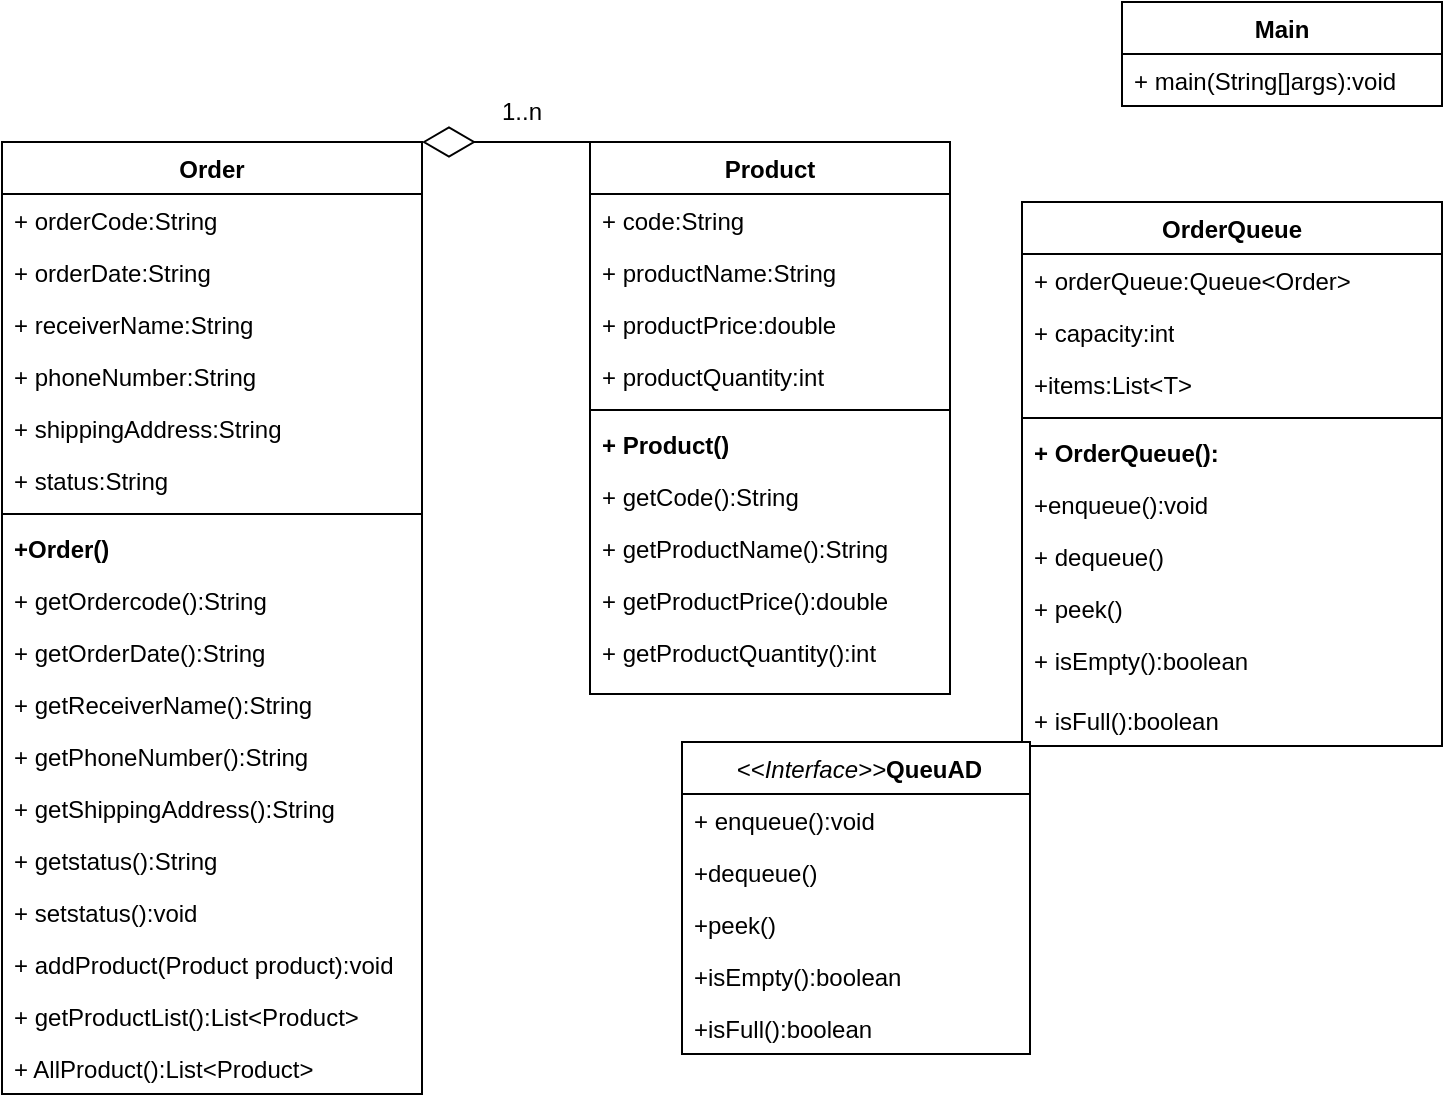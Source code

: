 <mxfile version="22.1.8" type="github">
  <diagram name="Trang-1" id="YmEPMzQXIAMVqNSswdc6">
    <mxGraphModel dx="1050" dy="522" grid="1" gridSize="10" guides="1" tooltips="1" connect="1" arrows="1" fold="1" page="1" pageScale="1" pageWidth="827" pageHeight="1169" math="0" shadow="0">
      <root>
        <mxCell id="0" />
        <mxCell id="1" parent="0" />
        <mxCell id="TkHoTOvifyRZc37jJzjb-2" value="Product" style="swimlane;fontStyle=1;align=center;verticalAlign=top;childLayout=stackLayout;horizontal=1;startSize=26;horizontalStack=0;resizeParent=1;resizeParentMax=0;resizeLast=0;collapsible=1;marginBottom=0;whiteSpace=wrap;html=1;" vertex="1" parent="1">
          <mxGeometry x="324" y="480" width="180" height="276" as="geometry" />
        </mxCell>
        <mxCell id="TkHoTOvifyRZc37jJzjb-3" value="+ code:String" style="text;strokeColor=none;fillColor=none;align=left;verticalAlign=top;spacingLeft=4;spacingRight=4;overflow=hidden;rotatable=0;points=[[0,0.5],[1,0.5]];portConstraint=eastwest;whiteSpace=wrap;html=1;" vertex="1" parent="TkHoTOvifyRZc37jJzjb-2">
          <mxGeometry y="26" width="180" height="26" as="geometry" />
        </mxCell>
        <mxCell id="TkHoTOvifyRZc37jJzjb-20" value="+ productName:String" style="text;strokeColor=none;fillColor=none;align=left;verticalAlign=top;spacingLeft=4;spacingRight=4;overflow=hidden;rotatable=0;points=[[0,0.5],[1,0.5]];portConstraint=eastwest;whiteSpace=wrap;html=1;" vertex="1" parent="TkHoTOvifyRZc37jJzjb-2">
          <mxGeometry y="52" width="180" height="26" as="geometry" />
        </mxCell>
        <mxCell id="TkHoTOvifyRZc37jJzjb-21" value="+ productPrice:double" style="text;strokeColor=none;fillColor=none;align=left;verticalAlign=top;spacingLeft=4;spacingRight=4;overflow=hidden;rotatable=0;points=[[0,0.5],[1,0.5]];portConstraint=eastwest;whiteSpace=wrap;html=1;" vertex="1" parent="TkHoTOvifyRZc37jJzjb-2">
          <mxGeometry y="78" width="180" height="26" as="geometry" />
        </mxCell>
        <mxCell id="TkHoTOvifyRZc37jJzjb-22" value="+ productQuantity:int" style="text;strokeColor=none;fillColor=none;align=left;verticalAlign=top;spacingLeft=4;spacingRight=4;overflow=hidden;rotatable=0;points=[[0,0.5],[1,0.5]];portConstraint=eastwest;whiteSpace=wrap;html=1;" vertex="1" parent="TkHoTOvifyRZc37jJzjb-2">
          <mxGeometry y="104" width="180" height="26" as="geometry" />
        </mxCell>
        <mxCell id="TkHoTOvifyRZc37jJzjb-4" value="" style="line;strokeWidth=1;fillColor=none;align=left;verticalAlign=middle;spacingTop=-1;spacingLeft=3;spacingRight=3;rotatable=0;labelPosition=right;points=[];portConstraint=eastwest;strokeColor=inherit;" vertex="1" parent="TkHoTOvifyRZc37jJzjb-2">
          <mxGeometry y="130" width="180" height="8" as="geometry" />
        </mxCell>
        <mxCell id="TkHoTOvifyRZc37jJzjb-65" value="&lt;b&gt;+ Product()&lt;/b&gt;" style="text;strokeColor=none;fillColor=none;align=left;verticalAlign=top;spacingLeft=4;spacingRight=4;overflow=hidden;rotatable=0;points=[[0,0.5],[1,0.5]];portConstraint=eastwest;whiteSpace=wrap;html=1;" vertex="1" parent="TkHoTOvifyRZc37jJzjb-2">
          <mxGeometry y="138" width="180" height="26" as="geometry" />
        </mxCell>
        <mxCell id="TkHoTOvifyRZc37jJzjb-5" value="+ getCode():String" style="text;strokeColor=none;fillColor=none;align=left;verticalAlign=top;spacingLeft=4;spacingRight=4;overflow=hidden;rotatable=0;points=[[0,0.5],[1,0.5]];portConstraint=eastwest;whiteSpace=wrap;html=1;" vertex="1" parent="TkHoTOvifyRZc37jJzjb-2">
          <mxGeometry y="164" width="180" height="26" as="geometry" />
        </mxCell>
        <mxCell id="TkHoTOvifyRZc37jJzjb-25" value="+ getProductName():String" style="text;strokeColor=none;fillColor=none;align=left;verticalAlign=top;spacingLeft=4;spacingRight=4;overflow=hidden;rotatable=0;points=[[0,0.5],[1,0.5]];portConstraint=eastwest;whiteSpace=wrap;html=1;" vertex="1" parent="TkHoTOvifyRZc37jJzjb-2">
          <mxGeometry y="190" width="180" height="26" as="geometry" />
        </mxCell>
        <mxCell id="TkHoTOvifyRZc37jJzjb-24" value="+ getProductPrice():double" style="text;strokeColor=none;fillColor=none;align=left;verticalAlign=top;spacingLeft=4;spacingRight=4;overflow=hidden;rotatable=0;points=[[0,0.5],[1,0.5]];portConstraint=eastwest;whiteSpace=wrap;html=1;" vertex="1" parent="TkHoTOvifyRZc37jJzjb-2">
          <mxGeometry y="216" width="180" height="26" as="geometry" />
        </mxCell>
        <mxCell id="TkHoTOvifyRZc37jJzjb-23" value="+ getProductQuantity():int" style="text;strokeColor=none;fillColor=none;align=left;verticalAlign=top;spacingLeft=4;spacingRight=4;overflow=hidden;rotatable=0;points=[[0,0.5],[1,0.5]];portConstraint=eastwest;whiteSpace=wrap;html=1;" vertex="1" parent="TkHoTOvifyRZc37jJzjb-2">
          <mxGeometry y="242" width="180" height="34" as="geometry" />
        </mxCell>
        <mxCell id="TkHoTOvifyRZc37jJzjb-6" value="Order" style="swimlane;fontStyle=1;align=center;verticalAlign=top;childLayout=stackLayout;horizontal=1;startSize=26;horizontalStack=0;resizeParent=1;resizeParentMax=0;resizeLast=0;collapsible=1;marginBottom=0;whiteSpace=wrap;html=1;" vertex="1" parent="1">
          <mxGeometry x="30" y="480" width="210" height="476" as="geometry" />
        </mxCell>
        <mxCell id="TkHoTOvifyRZc37jJzjb-7" value="+ orderCode:String" style="text;strokeColor=none;fillColor=none;align=left;verticalAlign=top;spacingLeft=4;spacingRight=4;overflow=hidden;rotatable=0;points=[[0,0.5],[1,0.5]];portConstraint=eastwest;whiteSpace=wrap;html=1;" vertex="1" parent="TkHoTOvifyRZc37jJzjb-6">
          <mxGeometry y="26" width="210" height="26" as="geometry" />
        </mxCell>
        <mxCell id="TkHoTOvifyRZc37jJzjb-29" value="+ orderDate:String" style="text;strokeColor=none;fillColor=none;align=left;verticalAlign=top;spacingLeft=4;spacingRight=4;overflow=hidden;rotatable=0;points=[[0,0.5],[1,0.5]];portConstraint=eastwest;whiteSpace=wrap;html=1;" vertex="1" parent="TkHoTOvifyRZc37jJzjb-6">
          <mxGeometry y="52" width="210" height="26" as="geometry" />
        </mxCell>
        <mxCell id="TkHoTOvifyRZc37jJzjb-28" value="+ receiverName:String" style="text;strokeColor=none;fillColor=none;align=left;verticalAlign=top;spacingLeft=4;spacingRight=4;overflow=hidden;rotatable=0;points=[[0,0.5],[1,0.5]];portConstraint=eastwest;whiteSpace=wrap;html=1;" vertex="1" parent="TkHoTOvifyRZc37jJzjb-6">
          <mxGeometry y="78" width="210" height="26" as="geometry" />
        </mxCell>
        <mxCell id="TkHoTOvifyRZc37jJzjb-30" value="+ phoneNumber:String" style="text;strokeColor=none;fillColor=none;align=left;verticalAlign=top;spacingLeft=4;spacingRight=4;overflow=hidden;rotatable=0;points=[[0,0.5],[1,0.5]];portConstraint=eastwest;whiteSpace=wrap;html=1;" vertex="1" parent="TkHoTOvifyRZc37jJzjb-6">
          <mxGeometry y="104" width="210" height="26" as="geometry" />
        </mxCell>
        <mxCell id="TkHoTOvifyRZc37jJzjb-31" value="+ shippingAddress:String" style="text;strokeColor=none;fillColor=none;align=left;verticalAlign=top;spacingLeft=4;spacingRight=4;overflow=hidden;rotatable=0;points=[[0,0.5],[1,0.5]];portConstraint=eastwest;whiteSpace=wrap;html=1;" vertex="1" parent="TkHoTOvifyRZc37jJzjb-6">
          <mxGeometry y="130" width="210" height="26" as="geometry" />
        </mxCell>
        <mxCell id="TkHoTOvifyRZc37jJzjb-32" value="+ status:String" style="text;strokeColor=none;fillColor=none;align=left;verticalAlign=top;spacingLeft=4;spacingRight=4;overflow=hidden;rotatable=0;points=[[0,0.5],[1,0.5]];portConstraint=eastwest;whiteSpace=wrap;html=1;" vertex="1" parent="TkHoTOvifyRZc37jJzjb-6">
          <mxGeometry y="156" width="210" height="26" as="geometry" />
        </mxCell>
        <mxCell id="TkHoTOvifyRZc37jJzjb-8" value="" style="line;strokeWidth=1;fillColor=none;align=left;verticalAlign=middle;spacingTop=-1;spacingLeft=3;spacingRight=3;rotatable=0;labelPosition=right;points=[];portConstraint=eastwest;strokeColor=inherit;" vertex="1" parent="TkHoTOvifyRZc37jJzjb-6">
          <mxGeometry y="182" width="210" height="8" as="geometry" />
        </mxCell>
        <mxCell id="TkHoTOvifyRZc37jJzjb-66" value="&lt;b&gt;+Order()&lt;/b&gt;" style="text;strokeColor=none;fillColor=none;align=left;verticalAlign=top;spacingLeft=4;spacingRight=4;overflow=hidden;rotatable=0;points=[[0,0.5],[1,0.5]];portConstraint=eastwest;whiteSpace=wrap;html=1;" vertex="1" parent="TkHoTOvifyRZc37jJzjb-6">
          <mxGeometry y="190" width="210" height="26" as="geometry" />
        </mxCell>
        <mxCell id="TkHoTOvifyRZc37jJzjb-9" value="+ getOrdercode():String" style="text;strokeColor=none;fillColor=none;align=left;verticalAlign=top;spacingLeft=4;spacingRight=4;overflow=hidden;rotatable=0;points=[[0,0.5],[1,0.5]];portConstraint=eastwest;whiteSpace=wrap;html=1;" vertex="1" parent="TkHoTOvifyRZc37jJzjb-6">
          <mxGeometry y="216" width="210" height="26" as="geometry" />
        </mxCell>
        <mxCell id="TkHoTOvifyRZc37jJzjb-33" value="+ getOrderDate():String" style="text;strokeColor=none;fillColor=none;align=left;verticalAlign=top;spacingLeft=4;spacingRight=4;overflow=hidden;rotatable=0;points=[[0,0.5],[1,0.5]];portConstraint=eastwest;whiteSpace=wrap;html=1;" vertex="1" parent="TkHoTOvifyRZc37jJzjb-6">
          <mxGeometry y="242" width="210" height="26" as="geometry" />
        </mxCell>
        <mxCell id="TkHoTOvifyRZc37jJzjb-35" value="+ getReceiverName():String" style="text;strokeColor=none;fillColor=none;align=left;verticalAlign=top;spacingLeft=4;spacingRight=4;overflow=hidden;rotatable=0;points=[[0,0.5],[1,0.5]];portConstraint=eastwest;whiteSpace=wrap;html=1;" vertex="1" parent="TkHoTOvifyRZc37jJzjb-6">
          <mxGeometry y="268" width="210" height="26" as="geometry" />
        </mxCell>
        <mxCell id="TkHoTOvifyRZc37jJzjb-36" value="+ getPhoneNumber():String" style="text;strokeColor=none;fillColor=none;align=left;verticalAlign=top;spacingLeft=4;spacingRight=4;overflow=hidden;rotatable=0;points=[[0,0.5],[1,0.5]];portConstraint=eastwest;whiteSpace=wrap;html=1;" vertex="1" parent="TkHoTOvifyRZc37jJzjb-6">
          <mxGeometry y="294" width="210" height="26" as="geometry" />
        </mxCell>
        <mxCell id="TkHoTOvifyRZc37jJzjb-34" value="+ getShippingAddress():String" style="text;strokeColor=none;fillColor=none;align=left;verticalAlign=top;spacingLeft=4;spacingRight=4;overflow=hidden;rotatable=0;points=[[0,0.5],[1,0.5]];portConstraint=eastwest;whiteSpace=wrap;html=1;" vertex="1" parent="TkHoTOvifyRZc37jJzjb-6">
          <mxGeometry y="320" width="210" height="26" as="geometry" />
        </mxCell>
        <mxCell id="TkHoTOvifyRZc37jJzjb-37" value="+ getstatus():String" style="text;strokeColor=none;fillColor=none;align=left;verticalAlign=top;spacingLeft=4;spacingRight=4;overflow=hidden;rotatable=0;points=[[0,0.5],[1,0.5]];portConstraint=eastwest;whiteSpace=wrap;html=1;" vertex="1" parent="TkHoTOvifyRZc37jJzjb-6">
          <mxGeometry y="346" width="210" height="26" as="geometry" />
        </mxCell>
        <mxCell id="TkHoTOvifyRZc37jJzjb-38" value="+ setstatus():void" style="text;strokeColor=none;fillColor=none;align=left;verticalAlign=top;spacingLeft=4;spacingRight=4;overflow=hidden;rotatable=0;points=[[0,0.5],[1,0.5]];portConstraint=eastwest;whiteSpace=wrap;html=1;" vertex="1" parent="TkHoTOvifyRZc37jJzjb-6">
          <mxGeometry y="372" width="210" height="26" as="geometry" />
        </mxCell>
        <mxCell id="TkHoTOvifyRZc37jJzjb-39" value="+ addProduct(Product product):void" style="text;strokeColor=none;fillColor=none;align=left;verticalAlign=top;spacingLeft=4;spacingRight=4;overflow=hidden;rotatable=0;points=[[0,0.5],[1,0.5]];portConstraint=eastwest;whiteSpace=wrap;html=1;" vertex="1" parent="TkHoTOvifyRZc37jJzjb-6">
          <mxGeometry y="398" width="210" height="26" as="geometry" />
        </mxCell>
        <mxCell id="TkHoTOvifyRZc37jJzjb-40" value="+ getProductList():List&amp;lt;Product&amp;gt;" style="text;strokeColor=none;fillColor=none;align=left;verticalAlign=top;spacingLeft=4;spacingRight=4;overflow=hidden;rotatable=0;points=[[0,0.5],[1,0.5]];portConstraint=eastwest;whiteSpace=wrap;html=1;" vertex="1" parent="TkHoTOvifyRZc37jJzjb-6">
          <mxGeometry y="424" width="210" height="26" as="geometry" />
        </mxCell>
        <mxCell id="TkHoTOvifyRZc37jJzjb-41" value="+ AllProduct():List&amp;lt;Product&amp;gt;" style="text;strokeColor=none;fillColor=none;align=left;verticalAlign=top;spacingLeft=4;spacingRight=4;overflow=hidden;rotatable=0;points=[[0,0.5],[1,0.5]];portConstraint=eastwest;whiteSpace=wrap;html=1;" vertex="1" parent="TkHoTOvifyRZc37jJzjb-6">
          <mxGeometry y="450" width="210" height="26" as="geometry" />
        </mxCell>
        <mxCell id="TkHoTOvifyRZc37jJzjb-10" value="OrderQueue" style="swimlane;fontStyle=1;align=center;verticalAlign=top;childLayout=stackLayout;horizontal=1;startSize=26;horizontalStack=0;resizeParent=1;resizeParentMax=0;resizeLast=0;collapsible=1;marginBottom=0;whiteSpace=wrap;html=1;" vertex="1" parent="1">
          <mxGeometry x="540" y="510" width="210" height="272" as="geometry" />
        </mxCell>
        <mxCell id="TkHoTOvifyRZc37jJzjb-11" value="+ orderQueue:Queue&amp;lt;Order&amp;gt;" style="text;strokeColor=none;fillColor=none;align=left;verticalAlign=top;spacingLeft=4;spacingRight=4;overflow=hidden;rotatable=0;points=[[0,0.5],[1,0.5]];portConstraint=eastwest;whiteSpace=wrap;html=1;" vertex="1" parent="TkHoTOvifyRZc37jJzjb-10">
          <mxGeometry y="26" width="210" height="26" as="geometry" />
        </mxCell>
        <mxCell id="TkHoTOvifyRZc37jJzjb-58" value="+ capacity:int" style="text;strokeColor=none;fillColor=none;align=left;verticalAlign=top;spacingLeft=4;spacingRight=4;overflow=hidden;rotatable=0;points=[[0,0.5],[1,0.5]];portConstraint=eastwest;whiteSpace=wrap;html=1;" vertex="1" parent="TkHoTOvifyRZc37jJzjb-10">
          <mxGeometry y="52" width="210" height="26" as="geometry" />
        </mxCell>
        <mxCell id="TkHoTOvifyRZc37jJzjb-59" value="+items:List&amp;lt;T&amp;gt;" style="text;strokeColor=none;fillColor=none;align=left;verticalAlign=top;spacingLeft=4;spacingRight=4;overflow=hidden;rotatable=0;points=[[0,0.5],[1,0.5]];portConstraint=eastwest;whiteSpace=wrap;html=1;" vertex="1" parent="TkHoTOvifyRZc37jJzjb-10">
          <mxGeometry y="78" width="210" height="26" as="geometry" />
        </mxCell>
        <mxCell id="TkHoTOvifyRZc37jJzjb-12" value="" style="line;strokeWidth=1;fillColor=none;align=left;verticalAlign=middle;spacingTop=-1;spacingLeft=3;spacingRight=3;rotatable=0;labelPosition=right;points=[];portConstraint=eastwest;strokeColor=inherit;" vertex="1" parent="TkHoTOvifyRZc37jJzjb-10">
          <mxGeometry y="104" width="210" height="8" as="geometry" />
        </mxCell>
        <mxCell id="TkHoTOvifyRZc37jJzjb-13" value="&lt;b&gt;+ OrderQueue():&lt;/b&gt;" style="text;strokeColor=none;fillColor=none;align=left;verticalAlign=top;spacingLeft=4;spacingRight=4;overflow=hidden;rotatable=0;points=[[0,0.5],[1,0.5]];portConstraint=eastwest;whiteSpace=wrap;html=1;" vertex="1" parent="TkHoTOvifyRZc37jJzjb-10">
          <mxGeometry y="112" width="210" height="26" as="geometry" />
        </mxCell>
        <mxCell id="TkHoTOvifyRZc37jJzjb-60" value="+enqueue():void" style="text;strokeColor=none;fillColor=none;align=left;verticalAlign=top;spacingLeft=4;spacingRight=4;overflow=hidden;rotatable=0;points=[[0,0.5],[1,0.5]];portConstraint=eastwest;whiteSpace=wrap;html=1;" vertex="1" parent="TkHoTOvifyRZc37jJzjb-10">
          <mxGeometry y="138" width="210" height="26" as="geometry" />
        </mxCell>
        <mxCell id="TkHoTOvifyRZc37jJzjb-62" value="+ dequeue()" style="text;strokeColor=none;fillColor=none;align=left;verticalAlign=top;spacingLeft=4;spacingRight=4;overflow=hidden;rotatable=0;points=[[0,0.5],[1,0.5]];portConstraint=eastwest;whiteSpace=wrap;html=1;" vertex="1" parent="TkHoTOvifyRZc37jJzjb-10">
          <mxGeometry y="164" width="210" height="26" as="geometry" />
        </mxCell>
        <mxCell id="TkHoTOvifyRZc37jJzjb-61" value="+ peek()" style="text;strokeColor=none;fillColor=none;align=left;verticalAlign=top;spacingLeft=4;spacingRight=4;overflow=hidden;rotatable=0;points=[[0,0.5],[1,0.5]];portConstraint=eastwest;whiteSpace=wrap;html=1;" vertex="1" parent="TkHoTOvifyRZc37jJzjb-10">
          <mxGeometry y="190" width="210" height="26" as="geometry" />
        </mxCell>
        <mxCell id="TkHoTOvifyRZc37jJzjb-63" value="+ isEmpty():boolean" style="text;strokeColor=none;fillColor=none;align=left;verticalAlign=top;spacingLeft=4;spacingRight=4;overflow=hidden;rotatable=0;points=[[0,0.5],[1,0.5]];portConstraint=eastwest;whiteSpace=wrap;html=1;" vertex="1" parent="TkHoTOvifyRZc37jJzjb-10">
          <mxGeometry y="216" width="210" height="30" as="geometry" />
        </mxCell>
        <mxCell id="TkHoTOvifyRZc37jJzjb-64" value="+ isFull():boolean" style="text;strokeColor=none;fillColor=none;align=left;verticalAlign=top;spacingLeft=4;spacingRight=4;overflow=hidden;rotatable=0;points=[[0,0.5],[1,0.5]];portConstraint=eastwest;whiteSpace=wrap;html=1;" vertex="1" parent="TkHoTOvifyRZc37jJzjb-10">
          <mxGeometry y="246" width="210" height="26" as="geometry" />
        </mxCell>
        <mxCell id="TkHoTOvifyRZc37jJzjb-14" value="Main" style="swimlane;fontStyle=1;align=center;verticalAlign=top;childLayout=stackLayout;horizontal=1;startSize=26;horizontalStack=0;resizeParent=1;resizeParentMax=0;resizeLast=0;collapsible=1;marginBottom=0;whiteSpace=wrap;html=1;" vertex="1" parent="1">
          <mxGeometry x="590" y="410" width="160" height="52" as="geometry" />
        </mxCell>
        <mxCell id="TkHoTOvifyRZc37jJzjb-15" value="+ main(String[]args):void" style="text;strokeColor=none;fillColor=none;align=left;verticalAlign=top;spacingLeft=4;spacingRight=4;overflow=hidden;rotatable=0;points=[[0,0.5],[1,0.5]];portConstraint=eastwest;whiteSpace=wrap;html=1;" vertex="1" parent="TkHoTOvifyRZc37jJzjb-14">
          <mxGeometry y="26" width="160" height="26" as="geometry" />
        </mxCell>
        <mxCell id="TkHoTOvifyRZc37jJzjb-46" value="&lt;i style=&quot;border-color: var(--border-color); font-weight: 400;&quot;&gt;&amp;nbsp;&amp;lt;&amp;lt;Interface&amp;gt;&amp;gt;&lt;/i&gt;QueuAD" style="swimlane;fontStyle=1;align=center;verticalAlign=top;childLayout=stackLayout;horizontal=1;startSize=26;horizontalStack=0;resizeParent=1;resizeParentMax=0;resizeLast=0;collapsible=1;marginBottom=0;whiteSpace=wrap;html=1;" vertex="1" parent="1">
          <mxGeometry x="370" y="780" width="174" height="156" as="geometry" />
        </mxCell>
        <mxCell id="TkHoTOvifyRZc37jJzjb-49" value="+ enqueue():void" style="text;strokeColor=none;fillColor=none;align=left;verticalAlign=top;spacingLeft=4;spacingRight=4;overflow=hidden;rotatable=0;points=[[0,0.5],[1,0.5]];portConstraint=eastwest;whiteSpace=wrap;html=1;" vertex="1" parent="TkHoTOvifyRZc37jJzjb-46">
          <mxGeometry y="26" width="174" height="26" as="geometry" />
        </mxCell>
        <mxCell id="TkHoTOvifyRZc37jJzjb-51" value="+dequeue()" style="text;strokeColor=none;fillColor=none;align=left;verticalAlign=top;spacingLeft=4;spacingRight=4;overflow=hidden;rotatable=0;points=[[0,0.5],[1,0.5]];portConstraint=eastwest;whiteSpace=wrap;html=1;" vertex="1" parent="TkHoTOvifyRZc37jJzjb-46">
          <mxGeometry y="52" width="174" height="26" as="geometry" />
        </mxCell>
        <mxCell id="TkHoTOvifyRZc37jJzjb-52" value="+peek()" style="text;strokeColor=none;fillColor=none;align=left;verticalAlign=top;spacingLeft=4;spacingRight=4;overflow=hidden;rotatable=0;points=[[0,0.5],[1,0.5]];portConstraint=eastwest;whiteSpace=wrap;html=1;" vertex="1" parent="TkHoTOvifyRZc37jJzjb-46">
          <mxGeometry y="78" width="174" height="26" as="geometry" />
        </mxCell>
        <mxCell id="TkHoTOvifyRZc37jJzjb-54" value="+isEmpty():boolean" style="text;strokeColor=none;fillColor=none;align=left;verticalAlign=top;spacingLeft=4;spacingRight=4;overflow=hidden;rotatable=0;points=[[0,0.5],[1,0.5]];portConstraint=eastwest;whiteSpace=wrap;html=1;" vertex="1" parent="TkHoTOvifyRZc37jJzjb-46">
          <mxGeometry y="104" width="174" height="26" as="geometry" />
        </mxCell>
        <mxCell id="TkHoTOvifyRZc37jJzjb-53" value="+isFull():boolean" style="text;strokeColor=none;fillColor=none;align=left;verticalAlign=top;spacingLeft=4;spacingRight=4;overflow=hidden;rotatable=0;points=[[0,0.5],[1,0.5]];portConstraint=eastwest;whiteSpace=wrap;html=1;" vertex="1" parent="TkHoTOvifyRZc37jJzjb-46">
          <mxGeometry y="130" width="174" height="26" as="geometry" />
        </mxCell>
        <mxCell id="TkHoTOvifyRZc37jJzjb-55" value="" style="endArrow=diamondThin;endFill=0;endSize=24;html=1;rounded=0;exitX=0;exitY=0;exitDx=0;exitDy=0;entryX=1;entryY=0;entryDx=0;entryDy=0;" edge="1" parent="1" source="TkHoTOvifyRZc37jJzjb-2" target="TkHoTOvifyRZc37jJzjb-6">
          <mxGeometry width="160" relative="1" as="geometry">
            <mxPoint x="220" y="320" as="sourcePoint" />
            <mxPoint x="-28" y="318" as="targetPoint" />
          </mxGeometry>
        </mxCell>
        <mxCell id="TkHoTOvifyRZc37jJzjb-56" value="1..n" style="text;html=1;strokeColor=none;fillColor=none;align=center;verticalAlign=middle;whiteSpace=wrap;rounded=0;" vertex="1" parent="1">
          <mxGeometry x="260" y="450" width="60" height="30" as="geometry" />
        </mxCell>
      </root>
    </mxGraphModel>
  </diagram>
</mxfile>
